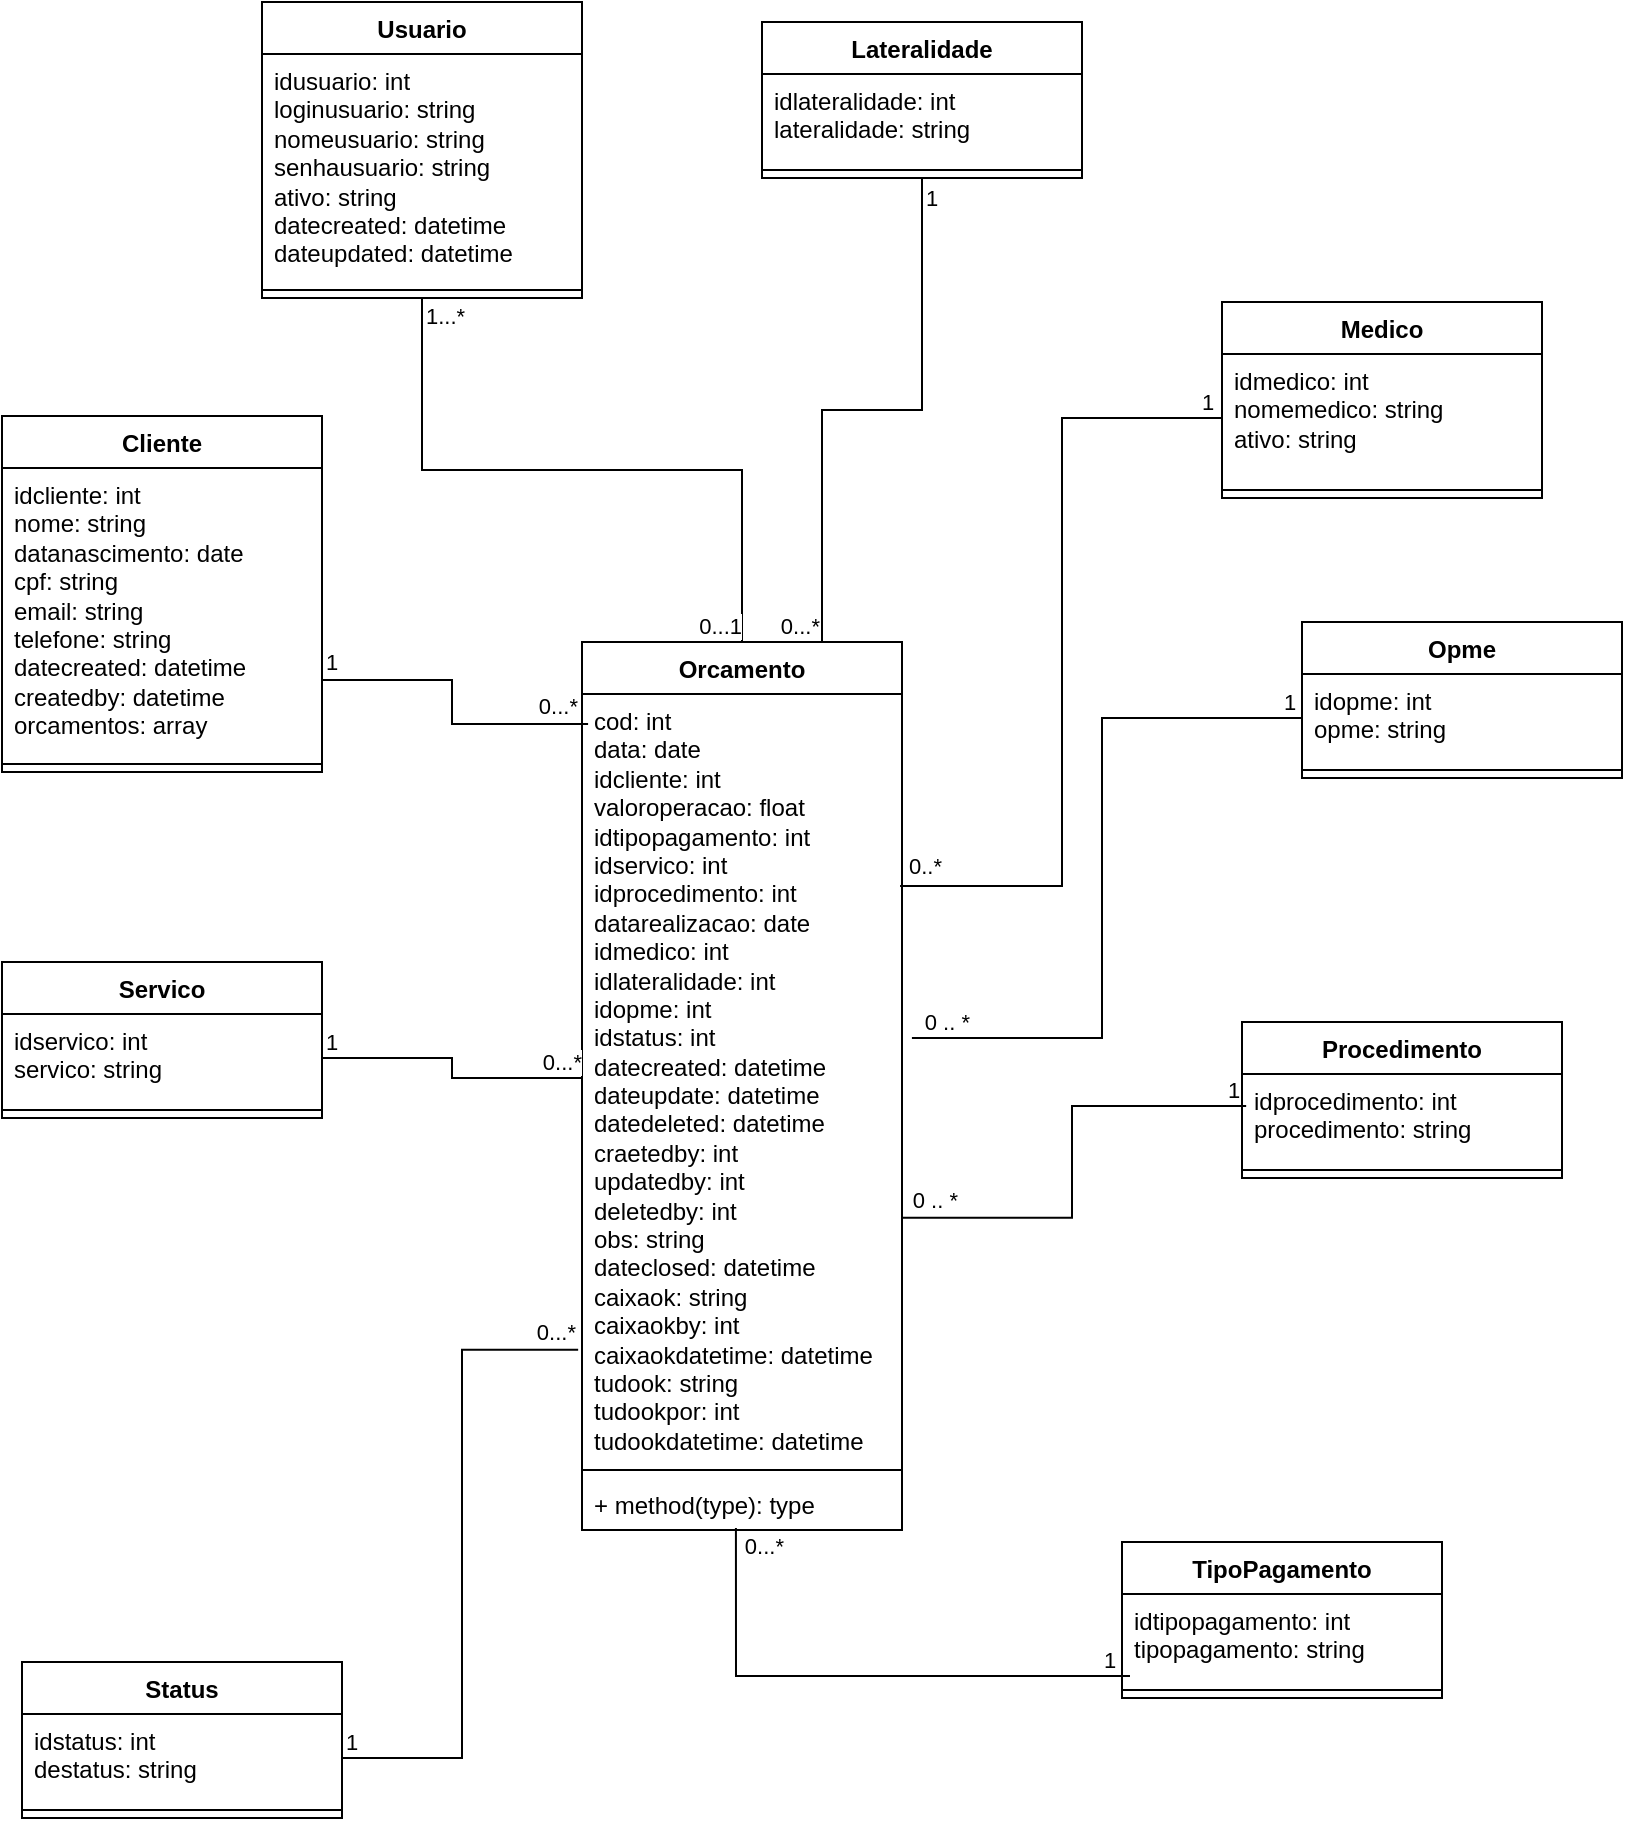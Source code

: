 <mxfile version="24.7.17" pages="3">
  <diagram id="0RwPZP3U4gSiddFwh0tU" name="Diagrama de Classes">
    <mxGraphModel dx="1434" dy="836" grid="1" gridSize="10" guides="1" tooltips="1" connect="1" arrows="1" fold="1" page="1" pageScale="1" pageWidth="850" pageHeight="1100" math="0" shadow="0">
      <root>
        <mxCell id="0" />
        <mxCell id="1" parent="0" />
        <mxCell id="IgfGezlQc4rkpgg-huQI-1" value="Cliente" style="swimlane;fontStyle=1;align=center;verticalAlign=top;childLayout=stackLayout;horizontal=1;startSize=26;horizontalStack=0;resizeParent=1;resizeParentMax=0;resizeLast=0;collapsible=1;marginBottom=0;whiteSpace=wrap;html=1;" parent="1" vertex="1">
          <mxGeometry x="10" y="247" width="160" height="178" as="geometry" />
        </mxCell>
        <mxCell id="IgfGezlQc4rkpgg-huQI-2" value="&lt;div&gt;idcliente: int&lt;/div&gt;&lt;div&gt;nome: string&lt;/div&gt;&lt;div&gt;datanascimento: date&lt;/div&gt;&lt;div&gt;cpf: string&lt;/div&gt;&lt;div&gt;email: string&lt;/div&gt;&lt;div&gt;telefone: string&lt;/div&gt;&lt;div&gt;datecreated: datetime&lt;/div&gt;&lt;div&gt;createdby: datetime&lt;/div&gt;&lt;div&gt;orcamentos: array&lt;/div&gt;" style="text;strokeColor=none;fillColor=none;align=left;verticalAlign=top;spacingLeft=4;spacingRight=4;overflow=hidden;rotatable=0;points=[[0,0.5],[1,0.5]];portConstraint=eastwest;whiteSpace=wrap;html=1;" parent="IgfGezlQc4rkpgg-huQI-1" vertex="1">
          <mxGeometry y="26" width="160" height="144" as="geometry" />
        </mxCell>
        <mxCell id="IgfGezlQc4rkpgg-huQI-3" value="" style="line;strokeWidth=1;fillColor=none;align=left;verticalAlign=middle;spacingTop=-1;spacingLeft=3;spacingRight=3;rotatable=0;labelPosition=right;points=[];portConstraint=eastwest;strokeColor=inherit;" parent="IgfGezlQc4rkpgg-huQI-1" vertex="1">
          <mxGeometry y="170" width="160" height="8" as="geometry" />
        </mxCell>
        <mxCell id="IgfGezlQc4rkpgg-huQI-6" value="Lateralidade" style="swimlane;fontStyle=1;align=center;verticalAlign=top;childLayout=stackLayout;horizontal=1;startSize=26;horizontalStack=0;resizeParent=1;resizeParentMax=0;resizeLast=0;collapsible=1;marginBottom=0;whiteSpace=wrap;html=1;" parent="1" vertex="1">
          <mxGeometry x="390" y="50" width="160" height="78" as="geometry" />
        </mxCell>
        <mxCell id="IgfGezlQc4rkpgg-huQI-7" value="&lt;div&gt;idlateralidade: int&lt;/div&gt;&lt;div&gt;lateralidade: string&lt;/div&gt;" style="text;strokeColor=none;fillColor=none;align=left;verticalAlign=top;spacingLeft=4;spacingRight=4;overflow=hidden;rotatable=0;points=[[0,0.5],[1,0.5]];portConstraint=eastwest;whiteSpace=wrap;html=1;" parent="IgfGezlQc4rkpgg-huQI-6" vertex="1">
          <mxGeometry y="26" width="160" height="44" as="geometry" />
        </mxCell>
        <mxCell id="IgfGezlQc4rkpgg-huQI-8" value="" style="line;strokeWidth=1;fillColor=none;align=left;verticalAlign=middle;spacingTop=-1;spacingLeft=3;spacingRight=3;rotatable=0;labelPosition=right;points=[];portConstraint=eastwest;strokeColor=inherit;" parent="IgfGezlQc4rkpgg-huQI-6" vertex="1">
          <mxGeometry y="70" width="160" height="8" as="geometry" />
        </mxCell>
        <mxCell id="IgfGezlQc4rkpgg-huQI-10" value="Medico" style="swimlane;fontStyle=1;align=center;verticalAlign=top;childLayout=stackLayout;horizontal=1;startSize=26;horizontalStack=0;resizeParent=1;resizeParentMax=0;resizeLast=0;collapsible=1;marginBottom=0;whiteSpace=wrap;html=1;" parent="1" vertex="1">
          <mxGeometry x="620" y="190" width="160" height="98" as="geometry" />
        </mxCell>
        <mxCell id="IgfGezlQc4rkpgg-huQI-11" value="&lt;div&gt;idmedico: int&lt;/div&gt;&lt;div&gt;nomemedico: string&lt;/div&gt;&lt;div&gt;ativo: string&lt;/div&gt;" style="text;strokeColor=none;fillColor=none;align=left;verticalAlign=top;spacingLeft=4;spacingRight=4;overflow=hidden;rotatable=0;points=[[0,0.5],[1,0.5]];portConstraint=eastwest;whiteSpace=wrap;html=1;" parent="IgfGezlQc4rkpgg-huQI-10" vertex="1">
          <mxGeometry y="26" width="160" height="64" as="geometry" />
        </mxCell>
        <mxCell id="IgfGezlQc4rkpgg-huQI-12" value="" style="line;strokeWidth=1;fillColor=none;align=left;verticalAlign=middle;spacingTop=-1;spacingLeft=3;spacingRight=3;rotatable=0;labelPosition=right;points=[];portConstraint=eastwest;strokeColor=inherit;" parent="IgfGezlQc4rkpgg-huQI-10" vertex="1">
          <mxGeometry y="90" width="160" height="8" as="geometry" />
        </mxCell>
        <mxCell id="IgfGezlQc4rkpgg-huQI-14" value="Opme" style="swimlane;fontStyle=1;align=center;verticalAlign=top;childLayout=stackLayout;horizontal=1;startSize=26;horizontalStack=0;resizeParent=1;resizeParentMax=0;resizeLast=0;collapsible=1;marginBottom=0;whiteSpace=wrap;html=1;" parent="1" vertex="1">
          <mxGeometry x="660" y="350" width="160" height="78" as="geometry" />
        </mxCell>
        <mxCell id="IgfGezlQc4rkpgg-huQI-15" value="&lt;div&gt;idopme: int&lt;/div&gt;&lt;div&gt;opme: string&lt;/div&gt;" style="text;strokeColor=none;fillColor=none;align=left;verticalAlign=top;spacingLeft=4;spacingRight=4;overflow=hidden;rotatable=0;points=[[0,0.5],[1,0.5]];portConstraint=eastwest;whiteSpace=wrap;html=1;" parent="IgfGezlQc4rkpgg-huQI-14" vertex="1">
          <mxGeometry y="26" width="160" height="44" as="geometry" />
        </mxCell>
        <mxCell id="IgfGezlQc4rkpgg-huQI-16" value="" style="line;strokeWidth=1;fillColor=none;align=left;verticalAlign=middle;spacingTop=-1;spacingLeft=3;spacingRight=3;rotatable=0;labelPosition=right;points=[];portConstraint=eastwest;strokeColor=inherit;" parent="IgfGezlQc4rkpgg-huQI-14" vertex="1">
          <mxGeometry y="70" width="160" height="8" as="geometry" />
        </mxCell>
        <mxCell id="IgfGezlQc4rkpgg-huQI-19" value="Orcamento" style="swimlane;fontStyle=1;align=center;verticalAlign=top;childLayout=stackLayout;horizontal=1;startSize=26;horizontalStack=0;resizeParent=1;resizeParentMax=0;resizeLast=0;collapsible=1;marginBottom=0;whiteSpace=wrap;html=1;swimlaneLine=1;strokeColor=default;" parent="1" vertex="1">
          <mxGeometry x="300" y="360" width="160" height="444" as="geometry" />
        </mxCell>
        <mxCell id="IgfGezlQc4rkpgg-huQI-20" value="&lt;div&gt;cod: int&lt;/div&gt;&lt;div&gt;data: date&lt;/div&gt;&lt;div&gt;idcliente: int&lt;/div&gt;&lt;div&gt;valoroperacao: float&lt;/div&gt;&lt;div&gt;idtipopagamento: int&lt;/div&gt;&lt;div&gt;idservico: int&lt;/div&gt;&lt;div&gt;idprocedimento: int&lt;/div&gt;&lt;div&gt;datarealizacao: date&lt;/div&gt;&lt;div&gt;idmedico: int&lt;/div&gt;&lt;div&gt;idlateralidade: int&lt;/div&gt;&lt;div&gt;idopme: int&amp;nbsp;&lt;/div&gt;&lt;div&gt;idstatus: int&lt;/div&gt;&lt;div&gt;datecreated: datetime&lt;/div&gt;&lt;div&gt;dateupdate: datetime&lt;/div&gt;&lt;div&gt;datedeleted: datetime&lt;/div&gt;&lt;div&gt;craetedby: int&lt;/div&gt;&lt;div&gt;updatedby: int&lt;/div&gt;&lt;div&gt;deletedby: int&lt;/div&gt;&lt;div&gt;obs: string&lt;/div&gt;&lt;div&gt;dateclosed: datetime&lt;/div&gt;&lt;div&gt;caixaok: string&lt;/div&gt;&lt;div&gt;caixaokby: int&lt;/div&gt;&lt;div&gt;caixaokdatetime: datetime&lt;/div&gt;&lt;div&gt;tudook: string&lt;/div&gt;&lt;div&gt;tudookpor: int&lt;/div&gt;&lt;div&gt;tudookdatetime: datetime&lt;/div&gt;" style="text;strokeColor=none;fillColor=none;align=left;verticalAlign=top;spacingLeft=4;spacingRight=4;overflow=hidden;rotatable=0;points=[[0,0.5],[1,0.5]];portConstraint=eastwest;whiteSpace=wrap;html=1;" parent="IgfGezlQc4rkpgg-huQI-19" vertex="1">
          <mxGeometry y="26" width="160" height="384" as="geometry" />
        </mxCell>
        <mxCell id="IgfGezlQc4rkpgg-huQI-21" value="" style="line;strokeWidth=1;fillColor=none;align=left;verticalAlign=middle;spacingTop=-1;spacingLeft=3;spacingRight=3;rotatable=0;labelPosition=right;points=[];portConstraint=eastwest;strokeColor=inherit;" parent="IgfGezlQc4rkpgg-huQI-19" vertex="1">
          <mxGeometry y="410" width="160" height="8" as="geometry" />
        </mxCell>
        <mxCell id="IgfGezlQc4rkpgg-huQI-22" value="+ method(type): type" style="text;strokeColor=none;fillColor=none;align=left;verticalAlign=top;spacingLeft=4;spacingRight=4;overflow=hidden;rotatable=0;points=[[0,0.5],[1,0.5]];portConstraint=eastwest;whiteSpace=wrap;html=1;allowArrows=1;noLabel=0;absoluteArcSize=0;collapsible=0;shadow=0;imageAspect=1;pointerEvents=1;comic=0;portConstraintRotation=0;snapToPoint=0;fixDash=0;" parent="IgfGezlQc4rkpgg-huQI-19" vertex="1">
          <mxGeometry y="418" width="160" height="26" as="geometry" />
        </mxCell>
        <mxCell id="IgfGezlQc4rkpgg-huQI-23" value="" style="endArrow=none;html=1;edgeStyle=orthogonalEdgeStyle;rounded=0;exitX=0;exitY=0.5;exitDx=0;exitDy=0;entryX=1.031;entryY=0.448;entryDx=0;entryDy=0;entryPerimeter=0;" parent="1" source="IgfGezlQc4rkpgg-huQI-15" target="IgfGezlQc4rkpgg-huQI-20" edge="1">
          <mxGeometry relative="1" as="geometry">
            <mxPoint x="470.0" y="541.002" as="sourcePoint" />
            <mxPoint x="400" y="547" as="targetPoint" />
          </mxGeometry>
        </mxCell>
        <mxCell id="IgfGezlQc4rkpgg-huQI-24" value="1" style="edgeLabel;resizable=0;html=1;align=left;verticalAlign=bottom;" parent="IgfGezlQc4rkpgg-huQI-23" connectable="0" vertex="1">
          <mxGeometry x="-1" relative="1" as="geometry">
            <mxPoint x="-11" as="offset" />
          </mxGeometry>
        </mxCell>
        <mxCell id="IgfGezlQc4rkpgg-huQI-25" value="0 .. *" style="edgeLabel;resizable=0;html=1;align=right;verticalAlign=bottom;" parent="IgfGezlQc4rkpgg-huQI-23" connectable="0" vertex="1">
          <mxGeometry x="1" relative="1" as="geometry">
            <mxPoint x="29" as="offset" />
          </mxGeometry>
        </mxCell>
        <mxCell id="IgfGezlQc4rkpgg-huQI-26" value="Procedimento" style="swimlane;fontStyle=1;align=center;verticalAlign=top;childLayout=stackLayout;horizontal=1;startSize=26;horizontalStack=0;resizeParent=1;resizeParentMax=0;resizeLast=0;collapsible=1;marginBottom=0;whiteSpace=wrap;html=1;" parent="1" vertex="1">
          <mxGeometry x="630" y="550" width="160" height="78" as="geometry" />
        </mxCell>
        <mxCell id="IgfGezlQc4rkpgg-huQI-27" value="&lt;div&gt;idprocedimento: int&lt;/div&gt;&lt;div&gt;procedimento: string&lt;/div&gt;" style="text;strokeColor=none;fillColor=none;align=left;verticalAlign=top;spacingLeft=4;spacingRight=4;overflow=hidden;rotatable=0;points=[[0,0.5],[1,0.5]];portConstraint=eastwest;whiteSpace=wrap;html=1;" parent="IgfGezlQc4rkpgg-huQI-26" vertex="1">
          <mxGeometry y="26" width="160" height="44" as="geometry" />
        </mxCell>
        <mxCell id="IgfGezlQc4rkpgg-huQI-28" value="" style="line;strokeWidth=1;fillColor=none;align=left;verticalAlign=middle;spacingTop=-1;spacingLeft=3;spacingRight=3;rotatable=0;labelPosition=right;points=[];portConstraint=eastwest;strokeColor=inherit;" parent="IgfGezlQc4rkpgg-huQI-26" vertex="1">
          <mxGeometry y="70" width="160" height="8" as="geometry" />
        </mxCell>
        <mxCell id="IgfGezlQc4rkpgg-huQI-30" value="Servico" style="swimlane;fontStyle=1;align=center;verticalAlign=top;childLayout=stackLayout;horizontal=1;startSize=26;horizontalStack=0;resizeParent=1;resizeParentMax=0;resizeLast=0;collapsible=1;marginBottom=0;whiteSpace=wrap;html=1;" parent="1" vertex="1">
          <mxGeometry x="10" y="520" width="160" height="78" as="geometry" />
        </mxCell>
        <mxCell id="IgfGezlQc4rkpgg-huQI-31" value="&lt;div&gt;idservico: int&lt;/div&gt;&lt;div&gt;servico: string&lt;/div&gt;" style="text;strokeColor=none;fillColor=none;align=left;verticalAlign=top;spacingLeft=4;spacingRight=4;overflow=hidden;rotatable=0;points=[[0,0.5],[1,0.5]];portConstraint=eastwest;whiteSpace=wrap;html=1;" parent="IgfGezlQc4rkpgg-huQI-30" vertex="1">
          <mxGeometry y="26" width="160" height="44" as="geometry" />
        </mxCell>
        <mxCell id="IgfGezlQc4rkpgg-huQI-32" value="" style="line;strokeWidth=1;fillColor=none;align=left;verticalAlign=middle;spacingTop=-1;spacingLeft=3;spacingRight=3;rotatable=0;labelPosition=right;points=[];portConstraint=eastwest;strokeColor=inherit;" parent="IgfGezlQc4rkpgg-huQI-30" vertex="1">
          <mxGeometry y="70" width="160" height="8" as="geometry" />
        </mxCell>
        <mxCell id="IgfGezlQc4rkpgg-huQI-38" value="Status" style="swimlane;fontStyle=1;align=center;verticalAlign=top;childLayout=stackLayout;horizontal=1;startSize=26;horizontalStack=0;resizeParent=1;resizeParentMax=0;resizeLast=0;collapsible=1;marginBottom=0;whiteSpace=wrap;html=1;" parent="1" vertex="1">
          <mxGeometry x="20" y="870" width="160" height="78" as="geometry" />
        </mxCell>
        <mxCell id="IgfGezlQc4rkpgg-huQI-39" value="&lt;div&gt;idstatus: int&lt;/div&gt;&lt;div&gt;destatus: string&lt;/div&gt;" style="text;strokeColor=none;fillColor=none;align=left;verticalAlign=top;spacingLeft=4;spacingRight=4;overflow=hidden;rotatable=0;points=[[0,0.5],[1,0.5]];portConstraint=eastwest;whiteSpace=wrap;html=1;" parent="IgfGezlQc4rkpgg-huQI-38" vertex="1">
          <mxGeometry y="26" width="160" height="44" as="geometry" />
        </mxCell>
        <mxCell id="IgfGezlQc4rkpgg-huQI-40" value="" style="line;strokeWidth=1;fillColor=none;align=left;verticalAlign=middle;spacingTop=-1;spacingLeft=3;spacingRight=3;rotatable=0;labelPosition=right;points=[];portConstraint=eastwest;strokeColor=inherit;" parent="IgfGezlQc4rkpgg-huQI-38" vertex="1">
          <mxGeometry y="70" width="160" height="8" as="geometry" />
        </mxCell>
        <mxCell id="IgfGezlQc4rkpgg-huQI-42" value="TipoPagamento" style="swimlane;fontStyle=1;align=center;verticalAlign=top;childLayout=stackLayout;horizontal=1;startSize=26;horizontalStack=0;resizeParent=1;resizeParentMax=0;resizeLast=0;collapsible=1;marginBottom=0;whiteSpace=wrap;html=1;" parent="1" vertex="1">
          <mxGeometry x="570" y="810" width="160" height="78" as="geometry" />
        </mxCell>
        <mxCell id="IgfGezlQc4rkpgg-huQI-43" value="&lt;div&gt;idtipopagamento: int&lt;/div&gt;&lt;div&gt;tipopagamento: string&lt;/div&gt;" style="text;strokeColor=none;fillColor=none;align=left;verticalAlign=top;spacingLeft=4;spacingRight=4;overflow=hidden;rotatable=0;points=[[0,0.5],[1,0.5]];portConstraint=eastwest;whiteSpace=wrap;html=1;" parent="IgfGezlQc4rkpgg-huQI-42" vertex="1">
          <mxGeometry y="26" width="160" height="44" as="geometry" />
        </mxCell>
        <mxCell id="IgfGezlQc4rkpgg-huQI-44" value="" style="line;strokeWidth=1;fillColor=none;align=left;verticalAlign=middle;spacingTop=-1;spacingLeft=3;spacingRight=3;rotatable=0;labelPosition=right;points=[];portConstraint=eastwest;strokeColor=inherit;" parent="IgfGezlQc4rkpgg-huQI-42" vertex="1">
          <mxGeometry y="70" width="160" height="8" as="geometry" />
        </mxCell>
        <mxCell id="IgfGezlQc4rkpgg-huQI-46" value="Usuario" style="swimlane;fontStyle=1;align=center;verticalAlign=top;childLayout=stackLayout;horizontal=1;startSize=26;horizontalStack=0;resizeParent=1;resizeParentMax=0;resizeLast=0;collapsible=1;marginBottom=0;whiteSpace=wrap;html=1;" parent="1" vertex="1">
          <mxGeometry x="140" y="40" width="160" height="148" as="geometry" />
        </mxCell>
        <mxCell id="IgfGezlQc4rkpgg-huQI-47" value="&lt;div&gt;idusuario: int&lt;/div&gt;&lt;div&gt;loginusuario: string&lt;/div&gt;&lt;div&gt;nomeusuario: string&lt;/div&gt;&lt;div&gt;senhausuario: string&lt;/div&gt;&lt;div&gt;ativo: string&lt;/div&gt;&lt;div&gt;datecreated: datetime&lt;/div&gt;&lt;div&gt;dateupdated: datetime&lt;/div&gt;" style="text;strokeColor=none;fillColor=none;align=left;verticalAlign=top;spacingLeft=4;spacingRight=4;overflow=hidden;rotatable=0;points=[[0,0.5],[1,0.5]];portConstraint=eastwest;whiteSpace=wrap;html=1;" parent="IgfGezlQc4rkpgg-huQI-46" vertex="1">
          <mxGeometry y="26" width="160" height="114" as="geometry" />
        </mxCell>
        <mxCell id="IgfGezlQc4rkpgg-huQI-48" value="" style="line;strokeWidth=1;fillColor=none;align=left;verticalAlign=middle;spacingTop=-1;spacingLeft=3;spacingRight=3;rotatable=0;labelPosition=right;points=[];portConstraint=eastwest;strokeColor=inherit;" parent="IgfGezlQc4rkpgg-huQI-46" vertex="1">
          <mxGeometry y="140" width="160" height="8" as="geometry" />
        </mxCell>
        <mxCell id="IgfGezlQc4rkpgg-huQI-50" value="" style="endArrow=none;html=1;edgeStyle=orthogonalEdgeStyle;rounded=0;entryX=0.994;entryY=0.25;entryDx=0;entryDy=0;entryPerimeter=0;exitX=0;exitY=0.5;exitDx=0;exitDy=0;" parent="1" source="IgfGezlQc4rkpgg-huQI-11" target="IgfGezlQc4rkpgg-huQI-20" edge="1">
          <mxGeometry relative="1" as="geometry">
            <mxPoint x="440" y="300" as="sourcePoint" />
            <mxPoint x="600" y="300" as="targetPoint" />
          </mxGeometry>
        </mxCell>
        <mxCell id="IgfGezlQc4rkpgg-huQI-51" value="1" style="edgeLabel;resizable=0;html=1;align=left;verticalAlign=bottom;" parent="IgfGezlQc4rkpgg-huQI-50" connectable="0" vertex="1">
          <mxGeometry x="-1" relative="1" as="geometry">
            <mxPoint x="-12" as="offset" />
          </mxGeometry>
        </mxCell>
        <mxCell id="IgfGezlQc4rkpgg-huQI-52" value="0..*" style="edgeLabel;resizable=0;html=1;align=right;verticalAlign=bottom;" parent="IgfGezlQc4rkpgg-huQI-50" connectable="0" vertex="1">
          <mxGeometry x="1" relative="1" as="geometry">
            <mxPoint x="21" y="-2" as="offset" />
          </mxGeometry>
        </mxCell>
        <mxCell id="IgfGezlQc4rkpgg-huQI-54" value="" style="endArrow=none;html=1;edgeStyle=orthogonalEdgeStyle;rounded=0;entryX=0.481;entryY=0.962;entryDx=0;entryDy=0;entryPerimeter=0;exitX=0.025;exitY=0.932;exitDx=0;exitDy=0;exitPerimeter=0;" parent="1" source="IgfGezlQc4rkpgg-huQI-43" target="IgfGezlQc4rkpgg-huQI-22" edge="1">
          <mxGeometry relative="1" as="geometry">
            <mxPoint x="310" y="850" as="sourcePoint" />
            <mxPoint x="470" y="850" as="targetPoint" />
          </mxGeometry>
        </mxCell>
        <mxCell id="IgfGezlQc4rkpgg-huQI-55" value="1" style="edgeLabel;resizable=0;html=1;align=left;verticalAlign=bottom;" parent="IgfGezlQc4rkpgg-huQI-54" connectable="0" vertex="1">
          <mxGeometry x="-1" relative="1" as="geometry">
            <mxPoint x="-15" as="offset" />
          </mxGeometry>
        </mxCell>
        <mxCell id="IgfGezlQc4rkpgg-huQI-56" value="0...*" style="edgeLabel;resizable=0;html=1;align=right;verticalAlign=bottom;" parent="IgfGezlQc4rkpgg-huQI-54" connectable="0" vertex="1">
          <mxGeometry x="1" relative="1" as="geometry">
            <mxPoint x="25" y="17" as="offset" />
          </mxGeometry>
        </mxCell>
        <mxCell id="IgfGezlQc4rkpgg-huQI-57" value="" style="endArrow=none;html=1;edgeStyle=orthogonalEdgeStyle;rounded=0;entryX=0.5;entryY=0;entryDx=0;entryDy=0;exitX=0.5;exitY=1;exitDx=0;exitDy=0;" parent="1" source="IgfGezlQc4rkpgg-huQI-46" target="IgfGezlQc4rkpgg-huQI-19" edge="1">
          <mxGeometry relative="1" as="geometry">
            <mxPoint x="214.08" y="214" as="sourcePoint" />
            <mxPoint x="450" y="310" as="targetPoint" />
          </mxGeometry>
        </mxCell>
        <mxCell id="IgfGezlQc4rkpgg-huQI-58" value="1...*" style="edgeLabel;resizable=0;html=1;align=left;verticalAlign=bottom;" parent="IgfGezlQc4rkpgg-huQI-57" connectable="0" vertex="1">
          <mxGeometry x="-1" relative="1" as="geometry">
            <mxPoint y="17" as="offset" />
          </mxGeometry>
        </mxCell>
        <mxCell id="IgfGezlQc4rkpgg-huQI-59" value="0...1" style="edgeLabel;resizable=0;html=1;align=right;verticalAlign=bottom;" parent="IgfGezlQc4rkpgg-huQI-57" connectable="0" vertex="1">
          <mxGeometry x="1" relative="1" as="geometry" />
        </mxCell>
        <mxCell id="IgfGezlQc4rkpgg-huQI-60" value="" style="endArrow=none;html=1;edgeStyle=orthogonalEdgeStyle;rounded=0;entryX=0.019;entryY=0.039;entryDx=0;entryDy=0;entryPerimeter=0;exitX=1;exitY=0.736;exitDx=0;exitDy=0;exitPerimeter=0;" parent="1" source="IgfGezlQc4rkpgg-huQI-2" target="IgfGezlQc4rkpgg-huQI-20" edge="1">
          <mxGeometry relative="1" as="geometry">
            <mxPoint x="170" y="438" as="sourcePoint" />
            <mxPoint x="250" y="340" as="targetPoint" />
          </mxGeometry>
        </mxCell>
        <mxCell id="IgfGezlQc4rkpgg-huQI-61" value="1" style="edgeLabel;resizable=0;html=1;align=left;verticalAlign=bottom;" parent="IgfGezlQc4rkpgg-huQI-60" connectable="0" vertex="1">
          <mxGeometry x="-1" relative="1" as="geometry" />
        </mxCell>
        <mxCell id="IgfGezlQc4rkpgg-huQI-62" value="0...*" style="edgeLabel;resizable=0;html=1;align=right;verticalAlign=bottom;" parent="IgfGezlQc4rkpgg-huQI-60" connectable="0" vertex="1">
          <mxGeometry x="1" relative="1" as="geometry">
            <mxPoint x="-4" as="offset" />
          </mxGeometry>
        </mxCell>
        <mxCell id="IgfGezlQc4rkpgg-huQI-63" value="" style="endArrow=none;html=1;edgeStyle=orthogonalEdgeStyle;rounded=0;entryX=-0.012;entryY=0.854;entryDx=0;entryDy=0;entryPerimeter=0;exitX=1;exitY=0.5;exitDx=0;exitDy=0;" parent="1" source="IgfGezlQc4rkpgg-huQI-39" target="IgfGezlQc4rkpgg-huQI-20" edge="1">
          <mxGeometry relative="1" as="geometry">
            <mxPoint x="90" y="730" as="sourcePoint" />
            <mxPoint x="250" y="730" as="targetPoint" />
          </mxGeometry>
        </mxCell>
        <mxCell id="IgfGezlQc4rkpgg-huQI-64" value="1" style="edgeLabel;resizable=0;html=1;align=left;verticalAlign=bottom;" parent="IgfGezlQc4rkpgg-huQI-63" connectable="0" vertex="1">
          <mxGeometry x="-1" relative="1" as="geometry" />
        </mxCell>
        <mxCell id="IgfGezlQc4rkpgg-huQI-65" value="0...*" style="edgeLabel;resizable=0;html=1;align=right;verticalAlign=bottom;" parent="IgfGezlQc4rkpgg-huQI-63" connectable="0" vertex="1">
          <mxGeometry x="1" relative="1" as="geometry" />
        </mxCell>
        <mxCell id="IgfGezlQc4rkpgg-huQI-66" value="" style="endArrow=none;html=1;edgeStyle=orthogonalEdgeStyle;rounded=0;entryX=0;entryY=0.5;entryDx=0;entryDy=0;exitX=1;exitY=0.5;exitDx=0;exitDy=0;" parent="1" source="IgfGezlQc4rkpgg-huQI-31" target="IgfGezlQc4rkpgg-huQI-20" edge="1">
          <mxGeometry relative="1" as="geometry">
            <mxPoint x="90" y="670" as="sourcePoint" />
            <mxPoint x="250" y="670" as="targetPoint" />
          </mxGeometry>
        </mxCell>
        <mxCell id="IgfGezlQc4rkpgg-huQI-67" value="1" style="edgeLabel;resizable=0;html=1;align=left;verticalAlign=bottom;" parent="IgfGezlQc4rkpgg-huQI-66" connectable="0" vertex="1">
          <mxGeometry x="-1" relative="1" as="geometry" />
        </mxCell>
        <mxCell id="IgfGezlQc4rkpgg-huQI-68" value="0...*" style="edgeLabel;resizable=0;html=1;align=right;verticalAlign=bottom;" parent="IgfGezlQc4rkpgg-huQI-66" connectable="0" vertex="1">
          <mxGeometry x="1" relative="1" as="geometry" />
        </mxCell>
        <mxCell id="IgfGezlQc4rkpgg-huQI-69" value="" style="endArrow=none;html=1;edgeStyle=orthogonalEdgeStyle;rounded=0;exitX=0.5;exitY=1;exitDx=0;exitDy=0;entryX=0.75;entryY=0;entryDx=0;entryDy=0;" parent="1" source="IgfGezlQc4rkpgg-huQI-6" target="IgfGezlQc4rkpgg-huQI-19" edge="1">
          <mxGeometry relative="1" as="geometry">
            <mxPoint x="470" y="154" as="sourcePoint" />
            <mxPoint x="550" y="200" as="targetPoint" />
          </mxGeometry>
        </mxCell>
        <mxCell id="IgfGezlQc4rkpgg-huQI-70" value="1" style="edgeLabel;resizable=0;html=1;align=left;verticalAlign=bottom;" parent="IgfGezlQc4rkpgg-huQI-69" connectable="0" vertex="1">
          <mxGeometry x="-1" relative="1" as="geometry">
            <mxPoint y="18" as="offset" />
          </mxGeometry>
        </mxCell>
        <mxCell id="IgfGezlQc4rkpgg-huQI-71" value="0...*" style="edgeLabel;resizable=0;html=1;align=right;verticalAlign=bottom;" parent="IgfGezlQc4rkpgg-huQI-69" connectable="0" vertex="1">
          <mxGeometry x="1" relative="1" as="geometry">
            <mxPoint x="-1" as="offset" />
          </mxGeometry>
        </mxCell>
        <mxCell id="KcYxF4BQAh7LJDnx5ojm-1" value="" style="endArrow=none;html=1;edgeStyle=orthogonalEdgeStyle;rounded=0;exitX=0.013;exitY=0.364;exitDx=0;exitDy=0;entryX=1;entryY=0.682;entryDx=0;entryDy=0;entryPerimeter=0;exitPerimeter=0;" edge="1" parent="1" source="IgfGezlQc4rkpgg-huQI-27" target="IgfGezlQc4rkpgg-huQI-20">
          <mxGeometry relative="1" as="geometry">
            <mxPoint x="670" y="490" as="sourcePoint" />
            <mxPoint x="475" y="650" as="targetPoint" />
          </mxGeometry>
        </mxCell>
        <mxCell id="KcYxF4BQAh7LJDnx5ojm-2" value="1" style="edgeLabel;resizable=0;html=1;align=left;verticalAlign=bottom;" connectable="0" vertex="1" parent="KcYxF4BQAh7LJDnx5ojm-1">
          <mxGeometry x="-1" relative="1" as="geometry">
            <mxPoint x="-11" as="offset" />
          </mxGeometry>
        </mxCell>
        <mxCell id="KcYxF4BQAh7LJDnx5ojm-3" value="0 .. *" style="edgeLabel;resizable=0;html=1;align=right;verticalAlign=bottom;" connectable="0" vertex="1" parent="KcYxF4BQAh7LJDnx5ojm-1">
          <mxGeometry x="1" relative="1" as="geometry">
            <mxPoint x="29" as="offset" />
          </mxGeometry>
        </mxCell>
      </root>
    </mxGraphModel>
  </diagram>
  <diagram id="j2r0M351Fmkbd76Wn3_p" name="UML Use Cases 1">
    <mxGraphModel dx="1434" dy="836" grid="1" gridSize="10" guides="1" tooltips="1" connect="1" arrows="1" fold="1" page="1" pageScale="1" pageWidth="827" pageHeight="1169" background="none" math="0" shadow="0">
      <root>
        <mxCell id="0" />
        <mxCell id="1" parent="0" />
        <mxCell id="uVIDQv2vTQbWgJyryutx-2" value="Sistema de Orçamentos Oftamológicos - Cadastros gerais" style="rounded=0;whiteSpace=wrap;html=1;fillColor=none;verticalAlign=top;fontStyle=1;align=right;" parent="1" vertex="1">
          <mxGeometry x="110" y="10" width="580" height="991" as="geometry" />
        </mxCell>
        <mxCell id="5HIn2BvhAGyxZws0j2YR-12" style="edgeStyle=orthogonalEdgeStyle;rounded=0;orthogonalLoop=1;jettySize=auto;html=1;exitX=1;exitY=0.333;exitDx=0;exitDy=0;exitPerimeter=0;entryX=0;entryY=0.5;entryDx=0;entryDy=0;endArrow=none;endFill=0;curved=1;" parent="1" source="5HIn2BvhAGyxZws0j2YR-1" target="5HIn2BvhAGyxZws0j2YR-5" edge="1">
          <mxGeometry relative="1" as="geometry" />
        </mxCell>
        <mxCell id="5HIn2BvhAGyxZws0j2YR-13" style="edgeStyle=orthogonalEdgeStyle;rounded=0;orthogonalLoop=1;jettySize=auto;html=1;exitX=1;exitY=0.333;exitDx=0;exitDy=0;exitPerimeter=0;entryX=0;entryY=0.5;entryDx=0;entryDy=0;endArrow=none;endFill=0;curved=1;" parent="1" source="5HIn2BvhAGyxZws0j2YR-1" target="5HIn2BvhAGyxZws0j2YR-6" edge="1">
          <mxGeometry relative="1" as="geometry" />
        </mxCell>
        <mxCell id="5HIn2BvhAGyxZws0j2YR-14" style="edgeStyle=orthogonalEdgeStyle;rounded=0;orthogonalLoop=1;jettySize=auto;html=1;exitX=1;exitY=0.333;exitDx=0;exitDy=0;exitPerimeter=0;entryX=0;entryY=0.5;entryDx=0;entryDy=0;endArrow=none;endFill=0;curved=1;" parent="1" source="5HIn2BvhAGyxZws0j2YR-1" target="5HIn2BvhAGyxZws0j2YR-7" edge="1">
          <mxGeometry relative="1" as="geometry" />
        </mxCell>
        <mxCell id="5HIn2BvhAGyxZws0j2YR-15" style="edgeStyle=orthogonalEdgeStyle;rounded=0;orthogonalLoop=1;jettySize=auto;html=1;exitX=1;exitY=0.333;exitDx=0;exitDy=0;exitPerimeter=0;entryX=0;entryY=0.5;entryDx=0;entryDy=0;endArrow=none;endFill=0;curved=1;" parent="1" source="5HIn2BvhAGyxZws0j2YR-1" target="5HIn2BvhAGyxZws0j2YR-8" edge="1">
          <mxGeometry relative="1" as="geometry" />
        </mxCell>
        <mxCell id="5HIn2BvhAGyxZws0j2YR-16" style="edgeStyle=orthogonalEdgeStyle;rounded=0;orthogonalLoop=1;jettySize=auto;html=1;exitX=1;exitY=0.333;exitDx=0;exitDy=0;exitPerimeter=0;entryX=0;entryY=0.5;entryDx=0;entryDy=0;endArrow=none;endFill=0;curved=1;" parent="1" source="5HIn2BvhAGyxZws0j2YR-1" target="5HIn2BvhAGyxZws0j2YR-9" edge="1">
          <mxGeometry relative="1" as="geometry" />
        </mxCell>
        <mxCell id="5HIn2BvhAGyxZws0j2YR-17" style="edgeStyle=orthogonalEdgeStyle;rounded=0;orthogonalLoop=1;jettySize=auto;html=1;exitX=1;exitY=0.333;exitDx=0;exitDy=0;exitPerimeter=0;entryX=0;entryY=0.5;entryDx=0;entryDy=0;endArrow=none;endFill=0;curved=1;" parent="1" source="5HIn2BvhAGyxZws0j2YR-1" target="5HIn2BvhAGyxZws0j2YR-10" edge="1">
          <mxGeometry relative="1" as="geometry" />
        </mxCell>
        <mxCell id="5HIn2BvhAGyxZws0j2YR-19" style="edgeStyle=orthogonalEdgeStyle;rounded=0;orthogonalLoop=1;jettySize=auto;html=1;exitX=1;exitY=0.333;exitDx=0;exitDy=0;exitPerimeter=0;entryX=0;entryY=0.5;entryDx=0;entryDy=0;endArrow=none;endFill=0;curved=1;" parent="1" source="5HIn2BvhAGyxZws0j2YR-1" target="5HIn2BvhAGyxZws0j2YR-18" edge="1">
          <mxGeometry relative="1" as="geometry" />
        </mxCell>
        <mxCell id="5HIn2BvhAGyxZws0j2YR-26" style="edgeStyle=orthogonalEdgeStyle;rounded=0;orthogonalLoop=1;jettySize=auto;html=1;exitX=1;exitY=0.333;exitDx=0;exitDy=0;exitPerimeter=0;entryX=0;entryY=0.5;entryDx=0;entryDy=0;endArrow=none;endFill=0;curved=1;" parent="1" target="5HIn2BvhAGyxZws0j2YR-25" edge="1">
          <mxGeometry relative="1" as="geometry">
            <mxPoint x="89" y="299" as="sourcePoint" />
            <mxPoint x="209" y="59" as="targetPoint" />
          </mxGeometry>
        </mxCell>
        <mxCell id="5HIn2BvhAGyxZws0j2YR-1" value="Usuário" style="shape=umlActor;verticalLabelPosition=bottom;verticalAlign=top;html=1;" parent="1" vertex="1">
          <mxGeometry x="50" y="279" width="30" height="60" as="geometry" />
        </mxCell>
        <mxCell id="8HGxK0FiRmWNtfUZeSRH-9" style="edgeStyle=orthogonalEdgeStyle;rounded=0;orthogonalLoop=1;jettySize=auto;html=1;exitX=1;exitY=0.5;exitDx=0;exitDy=0;entryX=0.5;entryY=0.5;entryDx=0;entryDy=0;entryPerimeter=0;curved=1;endArrow=none;endFill=0;" edge="1" parent="1" source="5HIn2BvhAGyxZws0j2YR-4" target="5HIn2BvhAGyxZws0j2YR-31">
          <mxGeometry relative="1" as="geometry" />
        </mxCell>
        <mxCell id="5HIn2BvhAGyxZws0j2YR-4" value="Realizar Login" style="ellipse;whiteSpace=wrap;html=1;" parent="1" vertex="1">
          <mxGeometry x="200" y="632" width="140" height="50" as="geometry" />
        </mxCell>
        <mxCell id="5HIn2BvhAGyxZws0j2YR-5" value="Cadastrar Orçamento" style="ellipse;whiteSpace=wrap;html=1;" parent="1" vertex="1">
          <mxGeometry x="200" y="113" width="140" height="50" as="geometry" />
        </mxCell>
        <mxCell id="5HIn2BvhAGyxZws0j2YR-6" value="Ver fila de orçamentos" style="ellipse;whiteSpace=wrap;html=1;" parent="1" vertex="1">
          <mxGeometry x="200" y="187" width="140" height="50" as="geometry" />
        </mxCell>
        <mxCell id="5HIn2BvhAGyxZws0j2YR-7" value="Cadastrar Cliente" style="ellipse;whiteSpace=wrap;html=1;" parent="1" vertex="1">
          <mxGeometry x="200" y="336" width="140" height="50" as="geometry" />
        </mxCell>
        <mxCell id="5HIn2BvhAGyxZws0j2YR-8" value="Cadastrar Procedimento" style="ellipse;whiteSpace=wrap;html=1;" parent="1" vertex="1">
          <mxGeometry x="200" y="415" width="140" height="40" as="geometry" />
        </mxCell>
        <mxCell id="5HIn2BvhAGyxZws0j2YR-9" value="Cadastrar Médico" style="ellipse;whiteSpace=wrap;html=1;" parent="1" vertex="1">
          <mxGeometry x="200" y="484" width="140" height="50" as="geometry" />
        </mxCell>
        <mxCell id="5HIn2BvhAGyxZws0j2YR-10" value="Cadastrar Opme" style="ellipse;whiteSpace=wrap;html=1;" parent="1" vertex="1">
          <mxGeometry x="200" y="558" width="140" height="50" as="geometry" />
        </mxCell>
        <mxCell id="5HIn2BvhAGyxZws0j2YR-11" style="edgeStyle=orthogonalEdgeStyle;rounded=0;orthogonalLoop=1;jettySize=auto;html=1;entryX=0;entryY=0.5;entryDx=0;entryDy=0;strokeColor=default;exitX=1;exitY=0.333;exitDx=0;exitDy=0;exitPerimeter=0;endArrow=none;endFill=0;curved=1;" parent="1" source="5HIn2BvhAGyxZws0j2YR-1" target="5HIn2BvhAGyxZws0j2YR-4" edge="1">
          <mxGeometry relative="1" as="geometry">
            <mxPoint x="150" y="459" as="sourcePoint" />
          </mxGeometry>
        </mxCell>
        <mxCell id="5HIn2BvhAGyxZws0j2YR-18" value="Fechar Orçamento" style="ellipse;whiteSpace=wrap;html=1;" parent="1" vertex="1">
          <mxGeometry x="200" y="264" width="140" height="45" as="geometry" />
        </mxCell>
        <mxCell id="5HIn2BvhAGyxZws0j2YR-28" style="edgeStyle=orthogonalEdgeStyle;rounded=0;orthogonalLoop=1;jettySize=auto;html=1;exitX=0.5;exitY=0.5;exitDx=0;exitDy=0;exitPerimeter=0;entryX=0;entryY=0.5;entryDx=0;entryDy=0;endArrow=none;endFill=0;curved=1;" parent="1" source="5HIn2BvhAGyxZws0j2YR-20" target="5HIn2BvhAGyxZws0j2YR-22" edge="1">
          <mxGeometry relative="1" as="geometry" />
        </mxCell>
        <mxCell id="5HIn2BvhAGyxZws0j2YR-30" style="edgeStyle=orthogonalEdgeStyle;rounded=0;orthogonalLoop=1;jettySize=auto;html=1;exitX=0.5;exitY=0.5;exitDx=0;exitDy=0;exitPerimeter=0;entryX=0;entryY=0.5;entryDx=0;entryDy=0;endArrow=none;endFill=0;curved=1;" parent="1" source="5HIn2BvhAGyxZws0j2YR-20" target="5HIn2BvhAGyxZws0j2YR-27" edge="1">
          <mxGeometry relative="1" as="geometry" />
        </mxCell>
        <mxCell id="5HIn2BvhAGyxZws0j2YR-35" style="edgeStyle=orthogonalEdgeStyle;rounded=0;orthogonalLoop=1;jettySize=auto;html=1;exitX=0.5;exitY=0;exitDx=0;exitDy=0;exitPerimeter=0;endArrow=block;endFill=0;" parent="1" source="5HIn2BvhAGyxZws0j2YR-20" target="5HIn2BvhAGyxZws0j2YR-1" edge="1">
          <mxGeometry relative="1" as="geometry">
            <mxPoint x="60" y="369" as="targetPoint" />
          </mxGeometry>
        </mxCell>
        <mxCell id="5HIn2BvhAGyxZws0j2YR-37" style="edgeStyle=orthogonalEdgeStyle;rounded=0;orthogonalLoop=1;jettySize=auto;html=1;exitX=0.5;exitY=0.5;exitDx=0;exitDy=0;exitPerimeter=0;entryX=0;entryY=0.5;entryDx=0;entryDy=0;endArrow=none;endFill=0;curved=1;" parent="1" source="5HIn2BvhAGyxZws0j2YR-20" target="5HIn2BvhAGyxZws0j2YR-36" edge="1">
          <mxGeometry relative="1" as="geometry" />
        </mxCell>
        <mxCell id="5HIn2BvhAGyxZws0j2YR-20" value="Administrator" style="shape=umlActor;verticalLabelPosition=bottom;verticalAlign=top;html=1;" parent="1" vertex="1">
          <mxGeometry x="50" y="799" width="30" height="60" as="geometry" />
        </mxCell>
        <mxCell id="5HIn2BvhAGyxZws0j2YR-22" value="Gerar Relatório" style="ellipse;whiteSpace=wrap;html=1;" parent="1" vertex="1">
          <mxGeometry x="164" y="789" width="140" height="40" as="geometry" />
        </mxCell>
        <mxCell id="5HIn2BvhAGyxZws0j2YR-23" value="Visualizar Dashboard Anual" style="ellipse;whiteSpace=wrap;html=1;" parent="1" vertex="1">
          <mxGeometry x="164" y="849" width="140" height="60" as="geometry" />
        </mxCell>
        <mxCell id="5HIn2BvhAGyxZws0j2YR-25" value="Confirmar Preparação de Cirurgia OK" style="ellipse;whiteSpace=wrap;html=1;" parent="1" vertex="1">
          <mxGeometry x="190" y="34" width="170" height="60" as="geometry" />
        </mxCell>
        <mxCell id="5HIn2BvhAGyxZws0j2YR-27" value="Visualizar Faturamento Semanal" style="ellipse;whiteSpace=wrap;html=1;" parent="1" vertex="1">
          <mxGeometry x="164" y="929" width="140" height="60" as="geometry" />
        </mxCell>
        <mxCell id="5HIn2BvhAGyxZws0j2YR-29" style="edgeStyle=orthogonalEdgeStyle;rounded=0;orthogonalLoop=1;jettySize=auto;html=1;exitX=0.5;exitY=0.5;exitDx=0;exitDy=0;exitPerimeter=0;entryX=0.007;entryY=0.35;entryDx=0;entryDy=0;entryPerimeter=0;endArrow=none;endFill=0;curved=1;" parent="1" source="5HIn2BvhAGyxZws0j2YR-20" target="5HIn2BvhAGyxZws0j2YR-23" edge="1">
          <mxGeometry relative="1" as="geometry" />
        </mxCell>
        <mxCell id="5HIn2BvhAGyxZws0j2YR-34" style="edgeStyle=orthogonalEdgeStyle;rounded=0;orthogonalLoop=1;jettySize=auto;html=1;exitX=0.5;exitY=0.5;exitDx=0;exitDy=0;exitPerimeter=0;endArrow=none;endFill=0;curved=1;entryX=1;entryY=0.5;entryDx=0;entryDy=0;" parent="1" source="5HIn2BvhAGyxZws0j2YR-31" target="5HIn2BvhAGyxZws0j2YR-32" edge="1">
          <mxGeometry relative="1" as="geometry" />
        </mxCell>
        <mxCell id="5HIn2BvhAGyxZws0j2YR-31" value="Caixa" style="shape=umlActor;verticalLabelPosition=bottom;verticalAlign=top;html=1;" parent="1" vertex="1">
          <mxGeometry x="750" y="564" width="30" height="60" as="geometry" />
        </mxCell>
        <mxCell id="5HIn2BvhAGyxZws0j2YR-32" value="Confirmar Recebimento de Valores" style="ellipse;whiteSpace=wrap;html=1;" parent="1" vertex="1">
          <mxGeometry x="460" y="250" width="140" height="60" as="geometry" />
        </mxCell>
        <mxCell id="5HIn2BvhAGyxZws0j2YR-36" value="Cadastrar Usuário" style="ellipse;whiteSpace=wrap;html=1;" parent="1" vertex="1">
          <mxGeometry x="164" y="719" width="140" height="50" as="geometry" />
        </mxCell>
        <mxCell id="uVIDQv2vTQbWgJyryutx-6" value="Caixa" style="ellipse;whiteSpace=wrap;html=1;" parent="1" vertex="1">
          <mxGeometry x="350" y="712.5" width="80" height="30" as="geometry" />
        </mxCell>
        <mxCell id="uVIDQv2vTQbWgJyryutx-7" value="Usuário" style="ellipse;whiteSpace=wrap;html=1;" parent="1" vertex="1">
          <mxGeometry x="350" y="752.5" width="80" height="30" as="geometry" />
        </mxCell>
        <mxCell id="uVIDQv2vTQbWgJyryutx-8" value="Administrator" style="ellipse;whiteSpace=wrap;html=1;" parent="1" vertex="1">
          <mxGeometry x="350" y="791.5" width="80" height="30" as="geometry" />
        </mxCell>
        <mxCell id="uVIDQv2vTQbWgJyryutx-9" style="rounded=0;orthogonalLoop=1;jettySize=auto;html=1;exitX=0;exitY=0.5;exitDx=0;exitDy=0;endArrow=block;endFill=0;entryX=1;entryY=0.5;entryDx=0;entryDy=0;" parent="1" source="uVIDQv2vTQbWgJyryutx-8" target="5HIn2BvhAGyxZws0j2YR-36" edge="1">
          <mxGeometry relative="1" as="geometry">
            <mxPoint x="500" y="879" as="sourcePoint" />
            <mxPoint x="500" y="419" as="targetPoint" />
          </mxGeometry>
        </mxCell>
        <mxCell id="uVIDQv2vTQbWgJyryutx-10" style="rounded=0;orthogonalLoop=1;jettySize=auto;html=1;exitX=0;exitY=0.5;exitDx=0;exitDy=0;endArrow=block;endFill=0;entryX=1;entryY=0.5;entryDx=0;entryDy=0;" parent="1" source="uVIDQv2vTQbWgJyryutx-7" target="5HIn2BvhAGyxZws0j2YR-36" edge="1">
          <mxGeometry relative="1" as="geometry">
            <mxPoint x="360" y="807" as="sourcePoint" />
            <mxPoint x="314" y="767" as="targetPoint" />
          </mxGeometry>
        </mxCell>
        <mxCell id="uVIDQv2vTQbWgJyryutx-11" style="rounded=0;orthogonalLoop=1;jettySize=auto;html=1;exitX=0;exitY=0.5;exitDx=0;exitDy=0;endArrow=block;endFill=0;entryX=1;entryY=0.5;entryDx=0;entryDy=0;" parent="1" source="uVIDQv2vTQbWgJyryutx-6" target="5HIn2BvhAGyxZws0j2YR-36" edge="1">
          <mxGeometry relative="1" as="geometry">
            <mxPoint x="370" y="831" as="sourcePoint" />
            <mxPoint x="310" y="740" as="targetPoint" />
          </mxGeometry>
        </mxCell>
        <mxCell id="uVIDQv2vTQbWgJyryutx-14" value="Convênio sem coparticipação" style="ellipse;whiteSpace=wrap;html=1;" parent="1" vertex="1">
          <mxGeometry x="409" y="350" width="110" height="41" as="geometry" />
        </mxCell>
        <mxCell id="uVIDQv2vTQbWgJyryutx-15" value="Crédito, Débito, Dinheiro, Cheque" style="ellipse;whiteSpace=wrap;html=1;" parent="1" vertex="1">
          <mxGeometry x="560" y="473" width="110" height="54" as="geometry" />
        </mxCell>
        <mxCell id="uVIDQv2vTQbWgJyryutx-18" value="Convênio com coparticipação" style="ellipse;whiteSpace=wrap;html=1;" parent="1" vertex="1">
          <mxGeometry x="403" y="413" width="110" height="41" as="geometry" />
        </mxCell>
        <mxCell id="uVIDQv2vTQbWgJyryutx-19" value="Demais pagamentos" style="ellipse;whiteSpace=wrap;html=1;" parent="1" vertex="1">
          <mxGeometry x="402" y="485" width="110" height="41" as="geometry" />
        </mxCell>
        <mxCell id="uVIDQv2vTQbWgJyryutx-20" style="rounded=0;orthogonalLoop=1;jettySize=auto;html=1;endArrow=block;endFill=0;entryX=1;entryY=0.5;entryDx=0;entryDy=0;exitX=0;exitY=0.5;exitDx=0;exitDy=0;" parent="1" source="uVIDQv2vTQbWgJyryutx-14" target="5HIn2BvhAGyxZws0j2YR-18" edge="1">
          <mxGeometry relative="1" as="geometry">
            <mxPoint x="469.999" y="698.5" as="sourcePoint" />
            <mxPoint x="555.48" y="451.5" as="targetPoint" />
          </mxGeometry>
        </mxCell>
        <mxCell id="uVIDQv2vTQbWgJyryutx-21" style="rounded=0;orthogonalLoop=1;jettySize=auto;html=1;endArrow=block;endFill=0;entryX=0.943;entryY=0.7;entryDx=0;entryDy=0;exitX=0;exitY=0.5;exitDx=0;exitDy=0;entryPerimeter=0;" parent="1" source="uVIDQv2vTQbWgJyryutx-18" target="5HIn2BvhAGyxZws0j2YR-18" edge="1">
          <mxGeometry relative="1" as="geometry">
            <mxPoint x="410" y="342" as="sourcePoint" />
            <mxPoint x="350" y="311" as="targetPoint" />
          </mxGeometry>
        </mxCell>
        <mxCell id="uVIDQv2vTQbWgJyryutx-22" style="rounded=0;orthogonalLoop=1;jettySize=auto;html=1;endArrow=block;endFill=0;entryX=1;entryY=1;entryDx=0;entryDy=0;exitX=0;exitY=0.5;exitDx=0;exitDy=0;" parent="1" source="uVIDQv2vTQbWgJyryutx-19" target="5HIn2BvhAGyxZws0j2YR-18" edge="1">
          <mxGeometry relative="1" as="geometry">
            <mxPoint x="403" y="398" as="sourcePoint" />
            <mxPoint x="335" y="321" as="targetPoint" />
          </mxGeometry>
        </mxCell>
        <mxCell id="mw2Yw8n2kZ2VjbITyPP--1" style="rounded=0;orthogonalLoop=1;jettySize=auto;html=1;endArrow=block;endFill=0;entryX=1;entryY=0.5;entryDx=0;entryDy=0;" edge="1" parent="1" source="uVIDQv2vTQbWgJyryutx-15" target="uVIDQv2vTQbWgJyryutx-19">
          <mxGeometry relative="1" as="geometry">
            <mxPoint x="641" y="585" as="sourcePoint" />
            <mxPoint x="560" y="452" as="targetPoint" />
          </mxGeometry>
        </mxCell>
        <mxCell id="mw2Yw8n2kZ2VjbITyPP--4" value="Receber Pagamento" style="ellipse;whiteSpace=wrap;html=1;" vertex="1" parent="1">
          <mxGeometry x="520" y="380" width="140" height="40" as="geometry" />
        </mxCell>
        <mxCell id="mw2Yw8n2kZ2VjbITyPP--5" style="rounded=0;orthogonalLoop=1;jettySize=auto;html=1;endArrow=block;endFill=0;entryX=1;entryY=0.5;entryDx=0;entryDy=0;exitX=0;exitY=0.5;exitDx=0;exitDy=0;" edge="1" parent="1" source="uVIDQv2vTQbWgJyryutx-15" target="uVIDQv2vTQbWgJyryutx-18">
          <mxGeometry relative="1" as="geometry">
            <mxPoint x="560" y="440" as="sourcePoint" />
            <mxPoint x="329" y="347" as="targetPoint" />
          </mxGeometry>
        </mxCell>
        <mxCell id="mw2Yw8n2kZ2VjbITyPP--6" style="rounded=0;orthogonalLoop=1;jettySize=auto;html=1;endArrow=block;endFill=0;exitX=0.5;exitY=0;exitDx=0;exitDy=0;" edge="1" parent="1" source="uVIDQv2vTQbWgJyryutx-15" target="mw2Yw8n2kZ2VjbITyPP--4">
          <mxGeometry relative="1" as="geometry">
            <mxPoint x="570" y="450" as="sourcePoint" />
            <mxPoint x="520" y="387" as="targetPoint" />
          </mxGeometry>
        </mxCell>
        <mxCell id="mw2Yw8n2kZ2VjbITyPP--7" value="&amp;lt;&amp;lt; includes &amp;gt;&amp;gt;" style="edgeStyle=orthogonalEdgeStyle;rounded=0;orthogonalLoop=1;jettySize=auto;html=1;exitX=0.5;exitY=1;exitDx=0;exitDy=0;entryX=0.5;entryY=0;entryDx=0;entryDy=0;dashed=1;curved=1;" edge="1" parent="1" source="5HIn2BvhAGyxZws0j2YR-32" target="mw2Yw8n2kZ2VjbITyPP--4">
          <mxGeometry relative="1" as="geometry">
            <mxPoint x="460" y="255" as="sourcePoint" />
            <mxPoint x="280" y="285" as="targetPoint" />
          </mxGeometry>
        </mxCell>
        <mxCell id="8HGxK0FiRmWNtfUZeSRH-1" value="Cliente" style="shape=umlActor;verticalLabelPosition=bottom;verticalAlign=top;html=1;" vertex="1" parent="1">
          <mxGeometry x="740" y="120" width="30" height="60" as="geometry" />
        </mxCell>
        <mxCell id="8HGxK0FiRmWNtfUZeSRH-2" value="Solicitar Orçamento" style="ellipse;whiteSpace=wrap;html=1;" vertex="1" parent="1">
          <mxGeometry x="490" y="85" width="140" height="50" as="geometry" />
        </mxCell>
        <mxCell id="8HGxK0FiRmWNtfUZeSRH-4" value="&amp;lt;&amp;lt; includes &amp;gt;&amp;gt;" style="edgeStyle=orthogonalEdgeStyle;rounded=0;orthogonalLoop=1;jettySize=auto;html=1;exitX=0;exitY=0.5;exitDx=0;exitDy=0;dashed=1;curved=1;endArrow=open;endFill=0;" edge="1" parent="1" source="8HGxK0FiRmWNtfUZeSRH-2" target="5HIn2BvhAGyxZws0j2YR-5">
          <mxGeometry relative="1" as="geometry">
            <mxPoint x="540" y="320" as="sourcePoint" />
            <mxPoint x="600" y="390" as="targetPoint" />
          </mxGeometry>
        </mxCell>
        <mxCell id="8HGxK0FiRmWNtfUZeSRH-5" style="edgeStyle=orthogonalEdgeStyle;rounded=0;orthogonalLoop=1;jettySize=auto;html=1;exitX=1;exitY=0.5;exitDx=0;exitDy=0;entryX=0.5;entryY=0.5;entryDx=0;entryDy=0;endArrow=none;endFill=0;curved=1;entryPerimeter=0;" edge="1" parent="1" source="8HGxK0FiRmWNtfUZeSRH-2" target="8HGxK0FiRmWNtfUZeSRH-1">
          <mxGeometry relative="1" as="geometry">
            <mxPoint x="630" y="150" as="sourcePoint" />
            <mxPoint x="750" y="500" as="targetPoint" />
          </mxGeometry>
        </mxCell>
        <mxCell id="8HGxK0FiRmWNtfUZeSRH-6" value="Pagar Orçamento/Procedimento" style="ellipse;whiteSpace=wrap;html=1;" vertex="1" parent="1">
          <mxGeometry x="480" y="150" width="160" height="50" as="geometry" />
        </mxCell>
        <mxCell id="8HGxK0FiRmWNtfUZeSRH-7" style="edgeStyle=orthogonalEdgeStyle;rounded=0;orthogonalLoop=1;jettySize=auto;html=1;exitX=1;exitY=0.5;exitDx=0;exitDy=0;endArrow=none;endFill=0;curved=1;entryX=0.5;entryY=0.5;entryDx=0;entryDy=0;entryPerimeter=0;" edge="1" parent="1" source="8HGxK0FiRmWNtfUZeSRH-6" target="8HGxK0FiRmWNtfUZeSRH-1">
          <mxGeometry relative="1" as="geometry">
            <mxPoint x="640" y="120" as="sourcePoint" />
            <mxPoint x="756" y="120" as="targetPoint" />
          </mxGeometry>
        </mxCell>
        <mxCell id="8HGxK0FiRmWNtfUZeSRH-8" value="&amp;lt;&amp;lt; includes &amp;gt;&amp;gt;" style="edgeStyle=orthogonalEdgeStyle;rounded=0;orthogonalLoop=1;jettySize=auto;html=1;exitX=0.5;exitY=1;exitDx=0;exitDy=0;dashed=1;curved=1;" edge="1" parent="1" source="8HGxK0FiRmWNtfUZeSRH-6" target="5HIn2BvhAGyxZws0j2YR-32">
          <mxGeometry relative="1" as="geometry">
            <mxPoint x="500" y="120" as="sourcePoint" />
            <mxPoint x="350" y="145" as="targetPoint" />
          </mxGeometry>
        </mxCell>
        <mxCell id="QLq0mDjJrTEgTyiWBS0o-1" value="Buscar cliente pelo nome ou CPF" style="ellipse;whiteSpace=wrap;html=1;" vertex="1" parent="1">
          <mxGeometry x="350" y="180" width="120" height="53" as="geometry" />
        </mxCell>
        <mxCell id="QLq0mDjJrTEgTyiWBS0o-2" value="&amp;lt;&amp;lt;extends&amp;gt;" style="edgeStyle=orthogonalEdgeStyle;rounded=0;orthogonalLoop=1;jettySize=auto;html=1;exitX=0.5;exitY=1;exitDx=0;exitDy=0;dashed=1;curved=1;endArrow=open;endFill=0;entryX=0.5;entryY=0;entryDx=0;entryDy=0;" edge="1" parent="1" source="5HIn2BvhAGyxZws0j2YR-5">
          <mxGeometry x="-0.118" y="3" relative="1" as="geometry">
            <mxPoint x="319.497" y="155.678" as="sourcePoint" />
            <mxPoint x="410" y="180" as="targetPoint" />
            <Array as="points">
              <mxPoint x="270" y="183" />
              <mxPoint x="370" y="183" />
              <mxPoint x="370" y="160" />
              <mxPoint x="411" y="160" />
            </Array>
            <mxPoint as="offset" />
          </mxGeometry>
        </mxCell>
      </root>
    </mxGraphModel>
  </diagram>
  <diagram id="CTvXheMdYwhuPWWNLH8m" name="UML Use Cases 2">
    <mxGraphModel dx="1434" dy="836" grid="1" gridSize="10" guides="1" tooltips="1" connect="1" arrows="1" fold="1" page="1" pageScale="1" pageWidth="827" pageHeight="1169" math="0" shadow="0">
      <root>
        <mxCell id="0" />
        <mxCell id="1" parent="0" />
        <mxCell id="xaDoEkcJ4KZC4MayawLi-1" value="Sistema de Orçamentos Oftamológicos - Atualizações e Exclusões" style="rounded=0;whiteSpace=wrap;html=1;fillColor=none;verticalAlign=top;fontStyle=1;align=right;" vertex="1" parent="1">
          <mxGeometry x="110" y="10" width="580" height="991" as="geometry" />
        </mxCell>
        <mxCell id="TjgRvWVy6RYJ7Q-5Q-gO-1" value="Usuário" style="shape=umlActor;verticalLabelPosition=bottom;verticalAlign=top;html=1;outlineConnect=0;" vertex="1" parent="1">
          <mxGeometry x="40" y="219" width="30" height="60" as="geometry" />
        </mxCell>
        <mxCell id="TjgRvWVy6RYJ7Q-5Q-gO-4" value="Atualizar Cliente" style="ellipse;whiteSpace=wrap;html=1;" vertex="1" parent="1">
          <mxGeometry x="191" y="74" width="140" height="40" as="geometry" />
        </mxCell>
        <mxCell id="TjgRvWVy6RYJ7Q-5Q-gO-5" value="Atualizar Orçamento" style="ellipse;whiteSpace=wrap;html=1;" vertex="1" parent="1">
          <mxGeometry x="191" y="129" width="140" height="40" as="geometry" />
        </mxCell>
        <mxCell id="TjgRvWVy6RYJ7Q-5Q-gO-7" value="Atualizar Procedimento" style="ellipse;whiteSpace=wrap;html=1;" vertex="1" parent="1">
          <mxGeometry x="191" y="230" width="140" height="40" as="geometry" />
        </mxCell>
        <mxCell id="hVxh21kG7d31u3lac6UA-1" value="Alterar própria senha" style="ellipse;whiteSpace=wrap;html=1;" vertex="1" parent="1">
          <mxGeometry x="191" y="346" width="140" height="40" as="geometry" />
        </mxCell>
        <mxCell id="hVxh21kG7d31u3lac6UA-2" value="Atualizar OPME" style="ellipse;whiteSpace=wrap;html=1;" vertex="1" parent="1">
          <mxGeometry x="191" y="179" width="140" height="40" as="geometry" />
        </mxCell>
        <mxCell id="hVxh21kG7d31u3lac6UA-3" value="Administrador" style="shape=umlActor;verticalLabelPosition=bottom;verticalAlign=top;html=1;outlineConnect=0;" vertex="1" parent="1">
          <mxGeometry x="40" y="525" width="30" height="60" as="geometry" />
        </mxCell>
        <mxCell id="hVxh21kG7d31u3lac6UA-4" value="Atualizar Usuário" style="ellipse;whiteSpace=wrap;html=1;" vertex="1" parent="1">
          <mxGeometry x="185" y="470" width="140" height="40" as="geometry" />
        </mxCell>
        <mxCell id="hVxh21kG7d31u3lac6UA-6" value="Atualizar Procedimento" style="ellipse;whiteSpace=wrap;html=1;" vertex="1" parent="1">
          <mxGeometry x="185" y="577" width="140" height="40" as="geometry" />
        </mxCell>
        <mxCell id="hVxh21kG7d31u3lac6UA-8" value="Atualizar OPME" style="ellipse;whiteSpace=wrap;html=1;" vertex="1" parent="1">
          <mxGeometry x="185" y="523" width="140" height="40" as="geometry" />
        </mxCell>
        <mxCell id="hVxh21kG7d31u3lac6UA-9" value="Excluir Orçamento" style="ellipse;whiteSpace=wrap;html=1;" vertex="1" parent="1">
          <mxGeometry x="191" y="287" width="140" height="40" as="geometry" />
        </mxCell>
        <mxCell id="hVxh21kG7d31u3lac6UA-10" value="Valores não recebidos pelo caixa" style="ellipse;whiteSpace=wrap;html=1;" vertex="1" parent="1">
          <mxGeometry x="415" y="210" width="140" height="50" as="geometry" />
        </mxCell>
        <mxCell id="JDQHSd7uuEC3R2Oo0e0l-1" style="rounded=0;orthogonalLoop=1;jettySize=auto;html=1;exitX=0;exitY=0.5;exitDx=0;exitDy=0;endArrow=block;endFill=0;entryX=1;entryY=0.5;entryDx=0;entryDy=0;" edge="1" parent="1" source="hVxh21kG7d31u3lac6UA-10" target="hVxh21kG7d31u3lac6UA-9">
          <mxGeometry relative="1" as="geometry">
            <mxPoint x="441" y="390" as="sourcePoint" />
            <mxPoint x="395" y="350" as="targetPoint" />
          </mxGeometry>
        </mxCell>
        <mxCell id="JDQHSd7uuEC3R2Oo0e0l-3" value="Até os recebidos recebidos pelo caixa" style="ellipse;whiteSpace=wrap;html=1;" vertex="1" parent="1">
          <mxGeometry x="395" y="600" width="140" height="50" as="geometry" />
        </mxCell>
        <mxCell id="JDQHSd7uuEC3R2Oo0e0l-4" style="rounded=0;orthogonalLoop=1;jettySize=auto;html=1;exitX=0;exitY=0.5;exitDx=0;exitDy=0;endArrow=block;endFill=0;entryX=1;entryY=0.5;entryDx=0;entryDy=0;" edge="1" parent="1" source="JDQHSd7uuEC3R2Oo0e0l-3" target="JDQHSd7uuEC3R2Oo0e0l-6">
          <mxGeometry relative="1" as="geometry">
            <mxPoint x="441" y="730" as="sourcePoint" />
            <mxPoint x="325" y="640" as="targetPoint" />
          </mxGeometry>
        </mxCell>
        <mxCell id="JDQHSd7uuEC3R2Oo0e0l-5" style="rounded=0;orthogonalLoop=1;jettySize=auto;html=1;exitX=0;exitY=0.5;exitDx=0;exitDy=0;endArrow=block;endFill=0;entryX=1;entryY=0.5;entryDx=0;entryDy=0;" edge="1" parent="1" source="hVxh21kG7d31u3lac6UA-10" target="TjgRvWVy6RYJ7Q-5Q-gO-5">
          <mxGeometry relative="1" as="geometry">
            <mxPoint x="405" y="295" as="sourcePoint" />
            <mxPoint x="335" y="310" as="targetPoint" />
          </mxGeometry>
        </mxCell>
        <mxCell id="JDQHSd7uuEC3R2Oo0e0l-6" value="Atualizar Orçamento" style="ellipse;whiteSpace=wrap;html=1;" vertex="1" parent="1">
          <mxGeometry x="185" y="630" width="140" height="40" as="geometry" />
        </mxCell>
        <mxCell id="JDQHSd7uuEC3R2Oo0e0l-7" value="Administrador&lt;div&gt;(mestre)&lt;/div&gt;" style="shape=umlActor;verticalLabelPosition=bottom;verticalAlign=top;html=1;outlineConnect=0;" vertex="1" parent="1">
          <mxGeometry x="40" y="770" width="30" height="60" as="geometry" />
        </mxCell>
        <mxCell id="JDQHSd7uuEC3R2Oo0e0l-10" value="Excluir Orçamento" style="ellipse;whiteSpace=wrap;html=1;" vertex="1" parent="1">
          <mxGeometry x="175" y="790" width="140" height="40" as="geometry" />
        </mxCell>
        <mxCell id="JDQHSd7uuEC3R2Oo0e0l-11" style="rounded=0;orthogonalLoop=1;jettySize=auto;html=1;exitX=0;exitY=0.5;exitDx=0;exitDy=0;endArrow=block;endFill=0;entryX=1;entryY=0.5;entryDx=0;entryDy=0;" edge="1" parent="1" source="JDQHSd7uuEC3R2Oo0e0l-3" target="JDQHSd7uuEC3R2Oo0e0l-10">
          <mxGeometry relative="1" as="geometry">
            <mxPoint x="405" y="635" as="sourcePoint" />
            <mxPoint x="335" y="660" as="targetPoint" />
          </mxGeometry>
        </mxCell>
        <mxCell id="JDQHSd7uuEC3R2Oo0e0l-12" style="rounded=0;orthogonalLoop=1;jettySize=auto;html=1;exitX=0.5;exitY=0;exitDx=0;exitDy=0;endArrow=block;endFill=0;exitPerimeter=0;" edge="1" parent="1" source="JDQHSd7uuEC3R2Oo0e0l-7" target="hVxh21kG7d31u3lac6UA-3">
          <mxGeometry relative="1" as="geometry">
            <mxPoint x="350" y="669" as="sourcePoint" />
            <mxPoint x="270" y="854" as="targetPoint" />
          </mxGeometry>
        </mxCell>
        <mxCell id="JDQHSd7uuEC3R2Oo0e0l-13" style="rounded=0;orthogonalLoop=1;jettySize=auto;html=1;exitX=0.5;exitY=0;exitDx=0;exitDy=0;endArrow=block;endFill=0;exitPerimeter=0;" edge="1" parent="1" source="hVxh21kG7d31u3lac6UA-3" target="TjgRvWVy6RYJ7Q-5Q-gO-1">
          <mxGeometry relative="1" as="geometry">
            <mxPoint x="62.5" y="515" as="sourcePoint" />
            <mxPoint x="62.5" y="330" as="targetPoint" />
          </mxGeometry>
        </mxCell>
        <mxCell id="fmMZkWkdM0HRedXDSF-n-1" style="edgeStyle=orthogonalEdgeStyle;rounded=0;orthogonalLoop=1;jettySize=auto;html=1;entryX=0;entryY=0.5;entryDx=0;entryDy=0;endArrow=none;endFill=0;curved=1;" edge="1" parent="1" source="TjgRvWVy6RYJ7Q-5Q-gO-1" target="TjgRvWVy6RYJ7Q-5Q-gO-4">
          <mxGeometry relative="1" as="geometry">
            <mxPoint x="89" y="299" as="sourcePoint" />
            <mxPoint x="190" y="64" as="targetPoint" />
          </mxGeometry>
        </mxCell>
        <mxCell id="fmMZkWkdM0HRedXDSF-n-2" style="edgeStyle=orthogonalEdgeStyle;rounded=0;orthogonalLoop=1;jettySize=auto;html=1;entryX=0;entryY=0.5;entryDx=0;entryDy=0;endArrow=none;endFill=0;curved=1;" edge="1" parent="1" target="TjgRvWVy6RYJ7Q-5Q-gO-5">
          <mxGeometry relative="1" as="geometry">
            <mxPoint x="70" y="250" as="sourcePoint" />
            <mxPoint x="201" y="104" as="targetPoint" />
          </mxGeometry>
        </mxCell>
        <mxCell id="fmMZkWkdM0HRedXDSF-n-3" style="edgeStyle=orthogonalEdgeStyle;rounded=0;orthogonalLoop=1;jettySize=auto;html=1;endArrow=none;endFill=0;curved=1;entryX=0;entryY=0.5;entryDx=0;entryDy=0;" edge="1" parent="1" target="hVxh21kG7d31u3lac6UA-2">
          <mxGeometry relative="1" as="geometry">
            <mxPoint x="70" y="250" as="sourcePoint" />
            <mxPoint x="200" y="190" as="targetPoint" />
          </mxGeometry>
        </mxCell>
        <mxCell id="fmMZkWkdM0HRedXDSF-n-4" style="edgeStyle=orthogonalEdgeStyle;rounded=0;orthogonalLoop=1;jettySize=auto;html=1;endArrow=none;endFill=0;curved=1;entryX=0;entryY=0.5;entryDx=0;entryDy=0;" edge="1" parent="1" target="TjgRvWVy6RYJ7Q-5Q-gO-7">
          <mxGeometry relative="1" as="geometry">
            <mxPoint x="70" y="248" as="sourcePoint" />
            <mxPoint x="201" y="206" as="targetPoint" />
          </mxGeometry>
        </mxCell>
        <mxCell id="fmMZkWkdM0HRedXDSF-n-5" style="edgeStyle=orthogonalEdgeStyle;rounded=0;orthogonalLoop=1;jettySize=auto;html=1;endArrow=none;endFill=0;curved=1;entryX=0;entryY=0.5;entryDx=0;entryDy=0;" edge="1" parent="1" target="hVxh21kG7d31u3lac6UA-9">
          <mxGeometry relative="1" as="geometry">
            <mxPoint x="70" y="250" as="sourcePoint" />
            <mxPoint x="201" y="258" as="targetPoint" />
          </mxGeometry>
        </mxCell>
        <mxCell id="fmMZkWkdM0HRedXDSF-n-6" style="edgeStyle=orthogonalEdgeStyle;rounded=0;orthogonalLoop=1;jettySize=auto;html=1;endArrow=none;endFill=0;curved=1;entryX=0;entryY=0.5;entryDx=0;entryDy=0;" edge="1" parent="1" target="hVxh21kG7d31u3lac6UA-1">
          <mxGeometry relative="1" as="geometry">
            <mxPoint x="70" y="250" as="sourcePoint" />
            <mxPoint x="201" y="309" as="targetPoint" />
          </mxGeometry>
        </mxCell>
        <mxCell id="fmMZkWkdM0HRedXDSF-n-7" style="edgeStyle=orthogonalEdgeStyle;rounded=0;orthogonalLoop=1;jettySize=auto;html=1;endArrow=none;endFill=0;curved=1;entryX=0;entryY=0.5;entryDx=0;entryDy=0;exitX=0.5;exitY=0.5;exitDx=0;exitDy=0;exitPerimeter=0;" edge="1" parent="1" source="hVxh21kG7d31u3lac6UA-3" target="hVxh21kG7d31u3lac6UA-4">
          <mxGeometry relative="1" as="geometry">
            <mxPoint x="80" y="371" as="sourcePoint" />
            <mxPoint x="201" y="487" as="targetPoint" />
          </mxGeometry>
        </mxCell>
        <mxCell id="fmMZkWkdM0HRedXDSF-n-8" style="edgeStyle=orthogonalEdgeStyle;rounded=0;orthogonalLoop=1;jettySize=auto;html=1;endArrow=none;endFill=0;curved=1;entryX=0;entryY=0.5;entryDx=0;entryDy=0;exitX=0.5;exitY=0.5;exitDx=0;exitDy=0;exitPerimeter=0;" edge="1" parent="1" source="hVxh21kG7d31u3lac6UA-3" target="hVxh21kG7d31u3lac6UA-8">
          <mxGeometry relative="1" as="geometry">
            <mxPoint x="70" y="550" as="sourcePoint" />
            <mxPoint x="195" y="500" as="targetPoint" />
          </mxGeometry>
        </mxCell>
        <mxCell id="fmMZkWkdM0HRedXDSF-n-10" style="edgeStyle=orthogonalEdgeStyle;rounded=0;orthogonalLoop=1;jettySize=auto;html=1;endArrow=none;endFill=0;curved=1;entryX=0;entryY=0.5;entryDx=0;entryDy=0;exitX=0.5;exitY=0.5;exitDx=0;exitDy=0;exitPerimeter=0;" edge="1" parent="1" source="hVxh21kG7d31u3lac6UA-3" target="hVxh21kG7d31u3lac6UA-6">
          <mxGeometry relative="1" as="geometry">
            <mxPoint x="65" y="579" as="sourcePoint" />
            <mxPoint x="195" y="567" as="targetPoint" />
          </mxGeometry>
        </mxCell>
        <mxCell id="fmMZkWkdM0HRedXDSF-n-11" style="edgeStyle=orthogonalEdgeStyle;rounded=0;orthogonalLoop=1;jettySize=auto;html=1;endArrow=none;endFill=0;curved=1;entryX=0;entryY=0.5;entryDx=0;entryDy=0;exitX=0.5;exitY=0.5;exitDx=0;exitDy=0;exitPerimeter=0;" edge="1" parent="1" source="hVxh21kG7d31u3lac6UA-3" target="JDQHSd7uuEC3R2Oo0e0l-6">
          <mxGeometry relative="1" as="geometry">
            <mxPoint x="65" y="565" as="sourcePoint" />
            <mxPoint x="195" y="607" as="targetPoint" />
          </mxGeometry>
        </mxCell>
        <mxCell id="fmMZkWkdM0HRedXDSF-n-12" style="edgeStyle=orthogonalEdgeStyle;rounded=0;orthogonalLoop=1;jettySize=auto;html=1;endArrow=none;endFill=0;curved=1;entryX=0;entryY=0.5;entryDx=0;entryDy=0;" edge="1" parent="1" source="JDQHSd7uuEC3R2Oo0e0l-7" target="JDQHSd7uuEC3R2Oo0e0l-10">
          <mxGeometry relative="1" as="geometry">
            <mxPoint x="65" y="565" as="sourcePoint" />
            <mxPoint x="195" y="660" as="targetPoint" />
          </mxGeometry>
        </mxCell>
      </root>
    </mxGraphModel>
  </diagram>
</mxfile>
